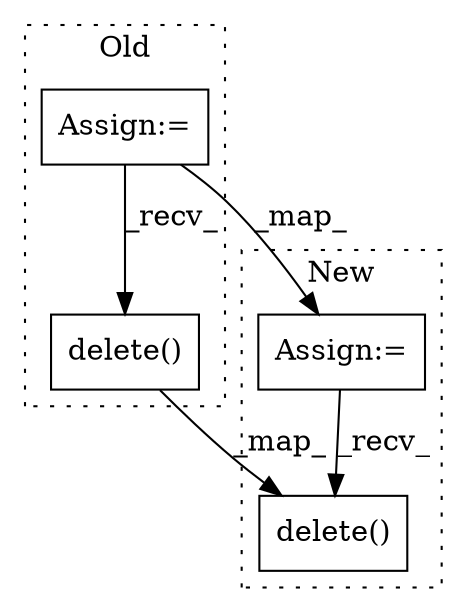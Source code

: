 digraph G {
subgraph cluster0 {
1 [label="delete()" a="75" s="15351" l="25" shape="box"];
4 [label="Assign:=" a="68" s="15304" l="3" shape="box"];
label = "Old";
style="dotted";
}
subgraph cluster1 {
2 [label="delete()" a="75" s="19281" l="25" shape="box"];
3 [label="Assign:=" a="68" s="19230" l="3" shape="box"];
label = "New";
style="dotted";
}
1 -> 2 [label="_map_"];
3 -> 2 [label="_recv_"];
4 -> 3 [label="_map_"];
4 -> 1 [label="_recv_"];
}